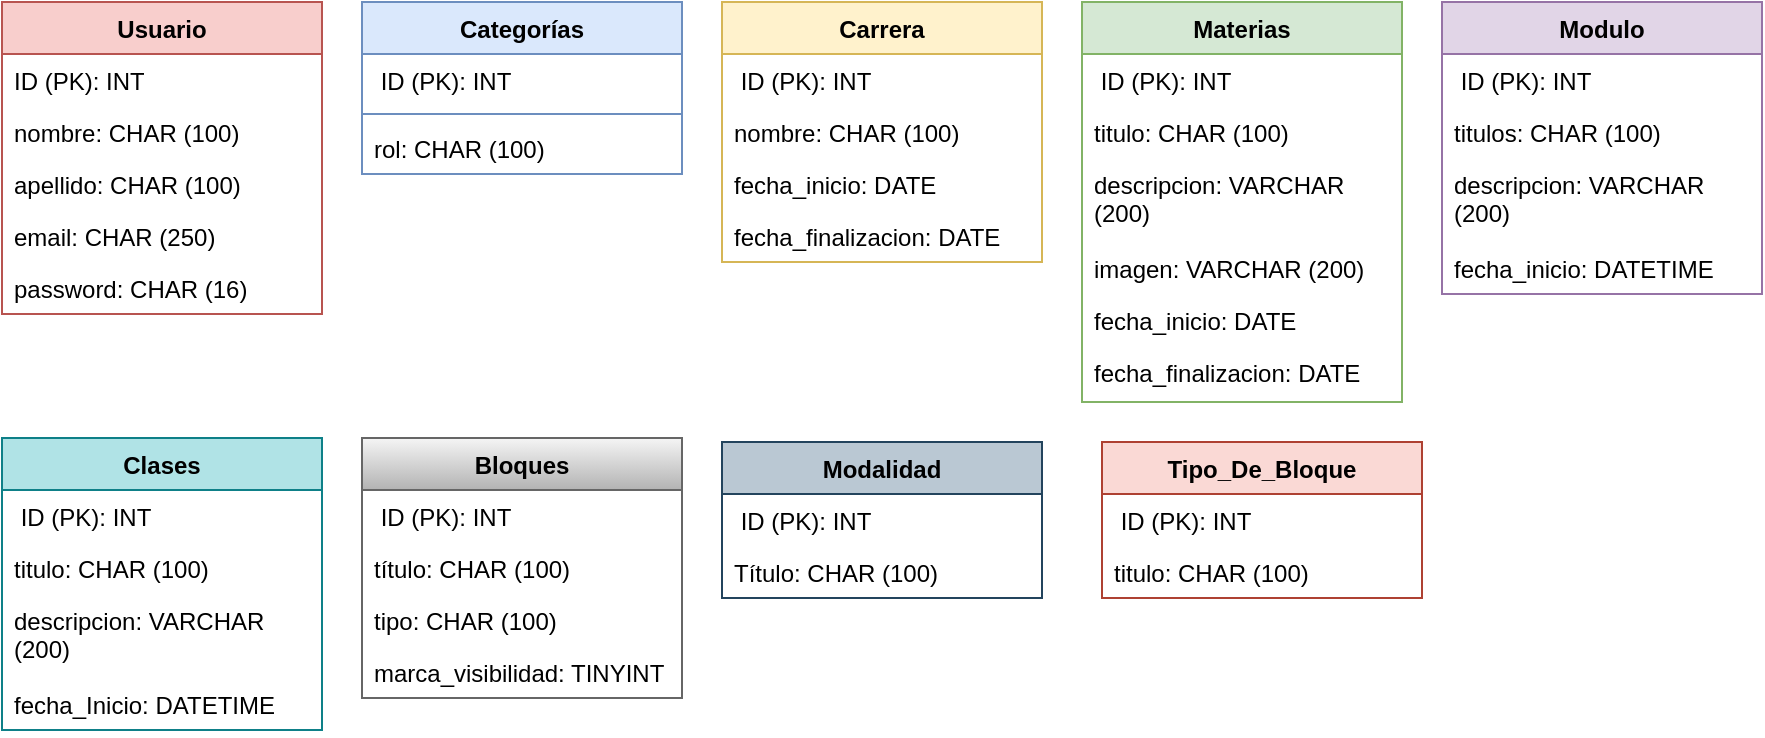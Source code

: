 <mxfile version="21.4.0" type="device">
  <diagram name="Página-1" id="A4fTCLs7ooUGM0a9l1dK">
    <mxGraphModel dx="978" dy="529" grid="1" gridSize="10" guides="1" tooltips="1" connect="1" arrows="1" fold="1" page="1" pageScale="1" pageWidth="827" pageHeight="1169" math="0" shadow="0">
      <root>
        <mxCell id="0" />
        <mxCell id="1" parent="0" />
        <mxCell id="bj20JdcwgxzQwYGxf052-2" value="Usuario" style="swimlane;fontStyle=1;align=center;verticalAlign=top;childLayout=stackLayout;horizontal=1;startSize=26;horizontalStack=0;resizeParent=1;resizeParentMax=0;resizeLast=0;collapsible=1;marginBottom=0;whiteSpace=wrap;html=1;fillColor=#f8cecc;strokeColor=#b85450;" vertex="1" parent="1">
          <mxGeometry x="30" y="570" width="160" height="156" as="geometry" />
        </mxCell>
        <mxCell id="bj20JdcwgxzQwYGxf052-3" value="ID (PK): INT" style="text;strokeColor=none;fillColor=none;align=left;verticalAlign=top;spacingLeft=4;spacingRight=4;overflow=hidden;rotatable=0;points=[[0,0.5],[1,0.5]];portConstraint=eastwest;whiteSpace=wrap;html=1;" vertex="1" parent="bj20JdcwgxzQwYGxf052-2">
          <mxGeometry y="26" width="160" height="26" as="geometry" />
        </mxCell>
        <mxCell id="bj20JdcwgxzQwYGxf052-7" value="nombre: CHAR (100)" style="text;strokeColor=none;fillColor=none;align=left;verticalAlign=top;spacingLeft=4;spacingRight=4;overflow=hidden;rotatable=0;points=[[0,0.5],[1,0.5]];portConstraint=eastwest;whiteSpace=wrap;html=1;" vertex="1" parent="bj20JdcwgxzQwYGxf052-2">
          <mxGeometry y="52" width="160" height="26" as="geometry" />
        </mxCell>
        <mxCell id="bj20JdcwgxzQwYGxf052-8" value="apellido: CHAR (100)" style="text;strokeColor=none;fillColor=none;align=left;verticalAlign=top;spacingLeft=4;spacingRight=4;overflow=hidden;rotatable=0;points=[[0,0.5],[1,0.5]];portConstraint=eastwest;whiteSpace=wrap;html=1;" vertex="1" parent="bj20JdcwgxzQwYGxf052-2">
          <mxGeometry y="78" width="160" height="26" as="geometry" />
        </mxCell>
        <mxCell id="bj20JdcwgxzQwYGxf052-9" value="email: CHAR (250)" style="text;strokeColor=none;fillColor=none;align=left;verticalAlign=top;spacingLeft=4;spacingRight=4;overflow=hidden;rotatable=0;points=[[0,0.5],[1,0.5]];portConstraint=eastwest;whiteSpace=wrap;html=1;" vertex="1" parent="bj20JdcwgxzQwYGxf052-2">
          <mxGeometry y="104" width="160" height="26" as="geometry" />
        </mxCell>
        <mxCell id="bj20JdcwgxzQwYGxf052-10" value="password: CHAR (16)" style="text;strokeColor=none;fillColor=none;align=left;verticalAlign=top;spacingLeft=4;spacingRight=4;overflow=hidden;rotatable=0;points=[[0,0.5],[1,0.5]];portConstraint=eastwest;whiteSpace=wrap;html=1;" vertex="1" parent="bj20JdcwgxzQwYGxf052-2">
          <mxGeometry y="130" width="160" height="26" as="geometry" />
        </mxCell>
        <mxCell id="bj20JdcwgxzQwYGxf052-11" value="Categorías" style="swimlane;fontStyle=1;align=center;verticalAlign=top;childLayout=stackLayout;horizontal=1;startSize=26;horizontalStack=0;resizeParent=1;resizeParentMax=0;resizeLast=0;collapsible=1;marginBottom=0;whiteSpace=wrap;html=1;fillColor=#dae8fc;strokeColor=#6c8ebf;" vertex="1" parent="1">
          <mxGeometry x="210" y="570" width="160" height="86" as="geometry" />
        </mxCell>
        <mxCell id="bj20JdcwgxzQwYGxf052-12" value="&amp;nbsp;ID (PK): INT" style="text;strokeColor=none;fillColor=none;align=left;verticalAlign=top;spacingLeft=4;spacingRight=4;overflow=hidden;rotatable=0;points=[[0,0.5],[1,0.5]];portConstraint=eastwest;whiteSpace=wrap;html=1;" vertex="1" parent="bj20JdcwgxzQwYGxf052-11">
          <mxGeometry y="26" width="160" height="26" as="geometry" />
        </mxCell>
        <mxCell id="bj20JdcwgxzQwYGxf052-13" value="" style="line;strokeWidth=1;fillColor=none;align=left;verticalAlign=middle;spacingTop=-1;spacingLeft=3;spacingRight=3;rotatable=0;labelPosition=right;points=[];portConstraint=eastwest;strokeColor=inherit;" vertex="1" parent="bj20JdcwgxzQwYGxf052-11">
          <mxGeometry y="52" width="160" height="8" as="geometry" />
        </mxCell>
        <mxCell id="bj20JdcwgxzQwYGxf052-14" value="rol: CHAR (100)" style="text;strokeColor=none;fillColor=none;align=left;verticalAlign=top;spacingLeft=4;spacingRight=4;overflow=hidden;rotatable=0;points=[[0,0.5],[1,0.5]];portConstraint=eastwest;whiteSpace=wrap;html=1;" vertex="1" parent="bj20JdcwgxzQwYGxf052-11">
          <mxGeometry y="60" width="160" height="26" as="geometry" />
        </mxCell>
        <mxCell id="bj20JdcwgxzQwYGxf052-15" value="Carrera" style="swimlane;fontStyle=1;align=center;verticalAlign=top;childLayout=stackLayout;horizontal=1;startSize=26;horizontalStack=0;resizeParent=1;resizeParentMax=0;resizeLast=0;collapsible=1;marginBottom=0;whiteSpace=wrap;html=1;fillColor=#fff2cc;strokeColor=#d6b656;" vertex="1" parent="1">
          <mxGeometry x="390" y="570" width="160" height="130" as="geometry" />
        </mxCell>
        <mxCell id="bj20JdcwgxzQwYGxf052-19" value="&amp;nbsp;ID (PK): INT" style="text;strokeColor=none;fillColor=none;align=left;verticalAlign=top;spacingLeft=4;spacingRight=4;overflow=hidden;rotatable=0;points=[[0,0.5],[1,0.5]];portConstraint=eastwest;whiteSpace=wrap;html=1;" vertex="1" parent="bj20JdcwgxzQwYGxf052-15">
          <mxGeometry y="26" width="160" height="26" as="geometry" />
        </mxCell>
        <mxCell id="bj20JdcwgxzQwYGxf052-20" value="nombre: CHAR (100)" style="text;strokeColor=none;fillColor=none;align=left;verticalAlign=top;spacingLeft=4;spacingRight=4;overflow=hidden;rotatable=0;points=[[0,0.5],[1,0.5]];portConstraint=eastwest;whiteSpace=wrap;html=1;" vertex="1" parent="bj20JdcwgxzQwYGxf052-15">
          <mxGeometry y="52" width="160" height="26" as="geometry" />
        </mxCell>
        <mxCell id="bj20JdcwgxzQwYGxf052-21" value="fecha_inicio: DATE" style="text;strokeColor=none;fillColor=none;align=left;verticalAlign=top;spacingLeft=4;spacingRight=4;overflow=hidden;rotatable=0;points=[[0,0.5],[1,0.5]];portConstraint=eastwest;whiteSpace=wrap;html=1;" vertex="1" parent="bj20JdcwgxzQwYGxf052-15">
          <mxGeometry y="78" width="160" height="26" as="geometry" />
        </mxCell>
        <mxCell id="bj20JdcwgxzQwYGxf052-22" value="fecha_finalizacion: DATE" style="text;strokeColor=none;fillColor=none;align=left;verticalAlign=top;spacingLeft=4;spacingRight=4;overflow=hidden;rotatable=0;points=[[0,0.5],[1,0.5]];portConstraint=eastwest;whiteSpace=wrap;html=1;" vertex="1" parent="bj20JdcwgxzQwYGxf052-15">
          <mxGeometry y="104" width="160" height="26" as="geometry" />
        </mxCell>
        <mxCell id="bj20JdcwgxzQwYGxf052-23" value="Materias" style="swimlane;fontStyle=1;align=center;verticalAlign=top;childLayout=stackLayout;horizontal=1;startSize=26;horizontalStack=0;resizeParent=1;resizeParentMax=0;resizeLast=0;collapsible=1;marginBottom=0;whiteSpace=wrap;html=1;fillColor=#d5e8d4;strokeColor=#82b366;" vertex="1" parent="1">
          <mxGeometry x="570" y="570" width="160" height="200" as="geometry" />
        </mxCell>
        <mxCell id="bj20JdcwgxzQwYGxf052-28" value="&amp;nbsp;ID (PK): INT" style="text;strokeColor=none;fillColor=none;align=left;verticalAlign=top;spacingLeft=4;spacingRight=4;overflow=hidden;rotatable=0;points=[[0,0.5],[1,0.5]];portConstraint=eastwest;whiteSpace=wrap;html=1;" vertex="1" parent="bj20JdcwgxzQwYGxf052-23">
          <mxGeometry y="26" width="160" height="26" as="geometry" />
        </mxCell>
        <mxCell id="bj20JdcwgxzQwYGxf052-32" value="titulo: CHAR (100)" style="text;strokeColor=none;fillColor=none;align=left;verticalAlign=top;spacingLeft=4;spacingRight=4;overflow=hidden;rotatable=0;points=[[0,0.5],[1,0.5]];portConstraint=eastwest;whiteSpace=wrap;html=1;" vertex="1" parent="bj20JdcwgxzQwYGxf052-23">
          <mxGeometry y="52" width="160" height="26" as="geometry" />
        </mxCell>
        <mxCell id="bj20JdcwgxzQwYGxf052-31" value="descripcion: VARCHAR (200)" style="text;strokeColor=none;fillColor=none;align=left;verticalAlign=top;spacingLeft=4;spacingRight=4;overflow=hidden;rotatable=0;points=[[0,0.5],[1,0.5]];portConstraint=eastwest;whiteSpace=wrap;html=1;" vertex="1" parent="bj20JdcwgxzQwYGxf052-23">
          <mxGeometry y="78" width="160" height="42" as="geometry" />
        </mxCell>
        <mxCell id="bj20JdcwgxzQwYGxf052-27" value="imagen: VARCHAR (200)" style="text;strokeColor=none;fillColor=none;align=left;verticalAlign=top;spacingLeft=4;spacingRight=4;overflow=hidden;rotatable=0;points=[[0,0.5],[1,0.5]];portConstraint=eastwest;whiteSpace=wrap;html=1;" vertex="1" parent="bj20JdcwgxzQwYGxf052-23">
          <mxGeometry y="120" width="160" height="26" as="geometry" />
        </mxCell>
        <mxCell id="bj20JdcwgxzQwYGxf052-33" value="fecha_inicio: DATE" style="text;strokeColor=none;fillColor=none;align=left;verticalAlign=top;spacingLeft=4;spacingRight=4;overflow=hidden;rotatable=0;points=[[0,0.5],[1,0.5]];portConstraint=eastwest;whiteSpace=wrap;html=1;" vertex="1" parent="bj20JdcwgxzQwYGxf052-23">
          <mxGeometry y="146" width="160" height="26" as="geometry" />
        </mxCell>
        <mxCell id="bj20JdcwgxzQwYGxf052-34" value="fecha_finalizacion: DATE" style="text;strokeColor=none;fillColor=none;align=left;verticalAlign=top;spacingLeft=4;spacingRight=4;overflow=hidden;rotatable=0;points=[[0,0.5],[1,0.5]];portConstraint=eastwest;whiteSpace=wrap;html=1;" vertex="1" parent="bj20JdcwgxzQwYGxf052-23">
          <mxGeometry y="172" width="160" height="28" as="geometry" />
        </mxCell>
        <mxCell id="bj20JdcwgxzQwYGxf052-35" value="Modulo" style="swimlane;fontStyle=1;align=center;verticalAlign=top;childLayout=stackLayout;horizontal=1;startSize=26;horizontalStack=0;resizeParent=1;resizeParentMax=0;resizeLast=0;collapsible=1;marginBottom=0;whiteSpace=wrap;html=1;fillColor=#e1d5e7;strokeColor=#9673a6;" vertex="1" parent="1">
          <mxGeometry x="750" y="570" width="160" height="146" as="geometry" />
        </mxCell>
        <mxCell id="bj20JdcwgxzQwYGxf052-39" value="&amp;nbsp;ID (PK): INT" style="text;strokeColor=none;fillColor=none;align=left;verticalAlign=top;spacingLeft=4;spacingRight=4;overflow=hidden;rotatable=0;points=[[0,0.5],[1,0.5]];portConstraint=eastwest;whiteSpace=wrap;html=1;" vertex="1" parent="bj20JdcwgxzQwYGxf052-35">
          <mxGeometry y="26" width="160" height="26" as="geometry" />
        </mxCell>
        <mxCell id="bj20JdcwgxzQwYGxf052-42" value="titulos: CHAR (100)" style="text;strokeColor=none;fillColor=none;align=left;verticalAlign=top;spacingLeft=4;spacingRight=4;overflow=hidden;rotatable=0;points=[[0,0.5],[1,0.5]];portConstraint=eastwest;whiteSpace=wrap;html=1;" vertex="1" parent="bj20JdcwgxzQwYGxf052-35">
          <mxGeometry y="52" width="160" height="26" as="geometry" />
        </mxCell>
        <mxCell id="bj20JdcwgxzQwYGxf052-40" value="descripcion: VARCHAR (200)" style="text;strokeColor=none;fillColor=none;align=left;verticalAlign=top;spacingLeft=4;spacingRight=4;overflow=hidden;rotatable=0;points=[[0,0.5],[1,0.5]];portConstraint=eastwest;whiteSpace=wrap;html=1;" vertex="1" parent="bj20JdcwgxzQwYGxf052-35">
          <mxGeometry y="78" width="160" height="42" as="geometry" />
        </mxCell>
        <mxCell id="bj20JdcwgxzQwYGxf052-41" value="fecha_inicio: DATETIME" style="text;strokeColor=none;fillColor=none;align=left;verticalAlign=top;spacingLeft=4;spacingRight=4;overflow=hidden;rotatable=0;points=[[0,0.5],[1,0.5]];portConstraint=eastwest;whiteSpace=wrap;html=1;" vertex="1" parent="bj20JdcwgxzQwYGxf052-35">
          <mxGeometry y="120" width="160" height="26" as="geometry" />
        </mxCell>
        <mxCell id="bj20JdcwgxzQwYGxf052-43" value="Clases" style="swimlane;fontStyle=1;align=center;verticalAlign=top;childLayout=stackLayout;horizontal=1;startSize=26;horizontalStack=0;resizeParent=1;resizeParentMax=0;resizeLast=0;collapsible=1;marginBottom=0;whiteSpace=wrap;html=1;fillColor=#b0e3e6;strokeColor=#0e8088;" vertex="1" parent="1">
          <mxGeometry x="30" y="788" width="160" height="146" as="geometry" />
        </mxCell>
        <mxCell id="bj20JdcwgxzQwYGxf052-47" value="&amp;nbsp;ID (PK): INT" style="text;strokeColor=none;fillColor=none;align=left;verticalAlign=top;spacingLeft=4;spacingRight=4;overflow=hidden;rotatable=0;points=[[0,0.5],[1,0.5]];portConstraint=eastwest;whiteSpace=wrap;html=1;" vertex="1" parent="bj20JdcwgxzQwYGxf052-43">
          <mxGeometry y="26" width="160" height="26" as="geometry" />
        </mxCell>
        <mxCell id="bj20JdcwgxzQwYGxf052-49" value="titulo: CHAR (100)" style="text;strokeColor=none;fillColor=none;align=left;verticalAlign=top;spacingLeft=4;spacingRight=4;overflow=hidden;rotatable=0;points=[[0,0.5],[1,0.5]];portConstraint=eastwest;whiteSpace=wrap;html=1;" vertex="1" parent="bj20JdcwgxzQwYGxf052-43">
          <mxGeometry y="52" width="160" height="26" as="geometry" />
        </mxCell>
        <mxCell id="bj20JdcwgxzQwYGxf052-50" value="descripcion: VARCHAR (200)" style="text;strokeColor=none;fillColor=none;align=left;verticalAlign=top;spacingLeft=4;spacingRight=4;overflow=hidden;rotatable=0;points=[[0,0.5],[1,0.5]];portConstraint=eastwest;whiteSpace=wrap;html=1;" vertex="1" parent="bj20JdcwgxzQwYGxf052-43">
          <mxGeometry y="78" width="160" height="42" as="geometry" />
        </mxCell>
        <mxCell id="bj20JdcwgxzQwYGxf052-48" value="fecha_Inicio: DATETIME" style="text;strokeColor=none;fillColor=none;align=left;verticalAlign=top;spacingLeft=4;spacingRight=4;overflow=hidden;rotatable=0;points=[[0,0.5],[1,0.5]];portConstraint=eastwest;whiteSpace=wrap;html=1;" vertex="1" parent="bj20JdcwgxzQwYGxf052-43">
          <mxGeometry y="120" width="160" height="26" as="geometry" />
        </mxCell>
        <mxCell id="bj20JdcwgxzQwYGxf052-51" value="Bloques" style="swimlane;fontStyle=1;align=center;verticalAlign=top;childLayout=stackLayout;horizontal=1;startSize=26;horizontalStack=0;resizeParent=1;resizeParentMax=0;resizeLast=0;collapsible=1;marginBottom=0;whiteSpace=wrap;html=1;fillColor=#f5f5f5;strokeColor=#666666;gradientColor=#b3b3b3;" vertex="1" parent="1">
          <mxGeometry x="210" y="788" width="160" height="130" as="geometry" />
        </mxCell>
        <mxCell id="bj20JdcwgxzQwYGxf052-55" value="&amp;nbsp;ID (PK): INT" style="text;strokeColor=none;fillColor=none;align=left;verticalAlign=top;spacingLeft=4;spacingRight=4;overflow=hidden;rotatable=0;points=[[0,0.5],[1,0.5]];portConstraint=eastwest;whiteSpace=wrap;html=1;" vertex="1" parent="bj20JdcwgxzQwYGxf052-51">
          <mxGeometry y="26" width="160" height="26" as="geometry" />
        </mxCell>
        <mxCell id="bj20JdcwgxzQwYGxf052-57" value="título: CHAR (100)" style="text;strokeColor=none;fillColor=none;align=left;verticalAlign=top;spacingLeft=4;spacingRight=4;overflow=hidden;rotatable=0;points=[[0,0.5],[1,0.5]];portConstraint=eastwest;whiteSpace=wrap;html=1;" vertex="1" parent="bj20JdcwgxzQwYGxf052-51">
          <mxGeometry y="52" width="160" height="26" as="geometry" />
        </mxCell>
        <mxCell id="bj20JdcwgxzQwYGxf052-56" value="tipo: CHAR (100)" style="text;strokeColor=none;fillColor=none;align=left;verticalAlign=top;spacingLeft=4;spacingRight=4;overflow=hidden;rotatable=0;points=[[0,0.5],[1,0.5]];portConstraint=eastwest;whiteSpace=wrap;html=1;" vertex="1" parent="bj20JdcwgxzQwYGxf052-51">
          <mxGeometry y="78" width="160" height="26" as="geometry" />
        </mxCell>
        <mxCell id="bj20JdcwgxzQwYGxf052-65" value="marca_visibilidad: TINYINT" style="text;strokeColor=none;fillColor=none;align=left;verticalAlign=top;spacingLeft=4;spacingRight=4;overflow=hidden;rotatable=0;points=[[0,0.5],[1,0.5]];portConstraint=eastwest;whiteSpace=wrap;html=1;" vertex="1" parent="bj20JdcwgxzQwYGxf052-51">
          <mxGeometry y="104" width="160" height="26" as="geometry" />
        </mxCell>
        <mxCell id="bj20JdcwgxzQwYGxf052-58" value="Modalidad" style="swimlane;fontStyle=1;align=center;verticalAlign=top;childLayout=stackLayout;horizontal=1;startSize=26;horizontalStack=0;resizeParent=1;resizeParentMax=0;resizeLast=0;collapsible=1;marginBottom=0;whiteSpace=wrap;html=1;fillColor=#bac8d3;strokeColor=#23445d;" vertex="1" parent="1">
          <mxGeometry x="390" y="790" width="160" height="78" as="geometry" />
        </mxCell>
        <mxCell id="bj20JdcwgxzQwYGxf052-63" value="&amp;nbsp;ID (PK): INT" style="text;strokeColor=none;fillColor=none;align=left;verticalAlign=top;spacingLeft=4;spacingRight=4;overflow=hidden;rotatable=0;points=[[0,0.5],[1,0.5]];portConstraint=eastwest;whiteSpace=wrap;html=1;" vertex="1" parent="bj20JdcwgxzQwYGxf052-58">
          <mxGeometry y="26" width="160" height="26" as="geometry" />
        </mxCell>
        <mxCell id="bj20JdcwgxzQwYGxf052-62" value="Título: CHAR (100)" style="text;strokeColor=none;fillColor=none;align=left;verticalAlign=top;spacingLeft=4;spacingRight=4;overflow=hidden;rotatable=0;points=[[0,0.5],[1,0.5]];portConstraint=eastwest;whiteSpace=wrap;html=1;" vertex="1" parent="bj20JdcwgxzQwYGxf052-58">
          <mxGeometry y="52" width="160" height="26" as="geometry" />
        </mxCell>
        <mxCell id="bj20JdcwgxzQwYGxf052-66" value="Tipo_De_Bloque" style="swimlane;fontStyle=1;align=center;verticalAlign=top;childLayout=stackLayout;horizontal=1;startSize=26;horizontalStack=0;resizeParent=1;resizeParentMax=0;resizeLast=0;collapsible=1;marginBottom=0;whiteSpace=wrap;html=1;fillColor=#fad9d5;strokeColor=#ae4132;" vertex="1" parent="1">
          <mxGeometry x="580" y="790" width="160" height="78" as="geometry" />
        </mxCell>
        <mxCell id="bj20JdcwgxzQwYGxf052-70" value="&amp;nbsp;ID (PK): INT" style="text;strokeColor=none;fillColor=none;align=left;verticalAlign=top;spacingLeft=4;spacingRight=4;overflow=hidden;rotatable=0;points=[[0,0.5],[1,0.5]];portConstraint=eastwest;whiteSpace=wrap;html=1;" vertex="1" parent="bj20JdcwgxzQwYGxf052-66">
          <mxGeometry y="26" width="160" height="26" as="geometry" />
        </mxCell>
        <mxCell id="bj20JdcwgxzQwYGxf052-71" value="titulo: CHAR (100)" style="text;strokeColor=none;fillColor=none;align=left;verticalAlign=top;spacingLeft=4;spacingRight=4;overflow=hidden;rotatable=0;points=[[0,0.5],[1,0.5]];portConstraint=eastwest;whiteSpace=wrap;html=1;" vertex="1" parent="bj20JdcwgxzQwYGxf052-66">
          <mxGeometry y="52" width="160" height="26" as="geometry" />
        </mxCell>
      </root>
    </mxGraphModel>
  </diagram>
</mxfile>
